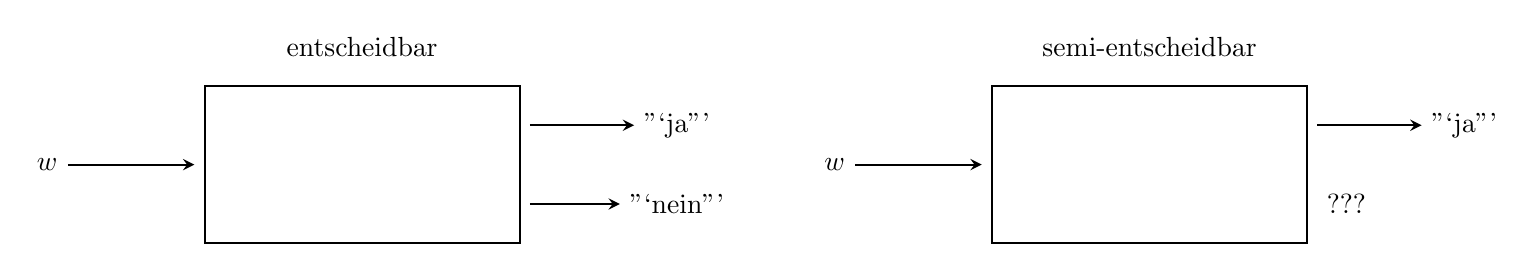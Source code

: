 \begin{tikzpicture}[
every path/.style={draw,thick,-stealth}
]
%entscheidbar
\node (w) at (0,0) {$w$};
\node (wend) at (2,0) {};

\node (ja) at (8,.5) {"`ja"'};
\node (jas) at (6,.5) {};

\node (nein) at (8,-.5) {"`nein"'};
\node (neins) at (6,-.5) {};

\path (w) -- (wend);
\path (jas) -- (ja);
\path (neins) -- (nein);

\draw (2,-1) rectangle (6,1);
\node (ent) at (4,1.5) {entscheidbar};

%semi-entscheidbar
\node (w) at (10,0) {$w$};
\node (wend) at (12,0) {};

\node (ja) at (18,.5) {"`ja"'};
\node (jas) at (16,.5) {};

\node (woot) at (16.5,-.5) {???};
%\node (nein) at (18,-.5) {"'nein"`};
%\node (neins) at (16,-.5) {};

\path (w) -- (wend);
\path (jas) -- (ja);
%\path (neins) -- (nein);

\draw (12,-1) rectangle (16,1);
\node (ent) at (14,1.5) {semi-entscheidbar};



\end{tikzpicture}